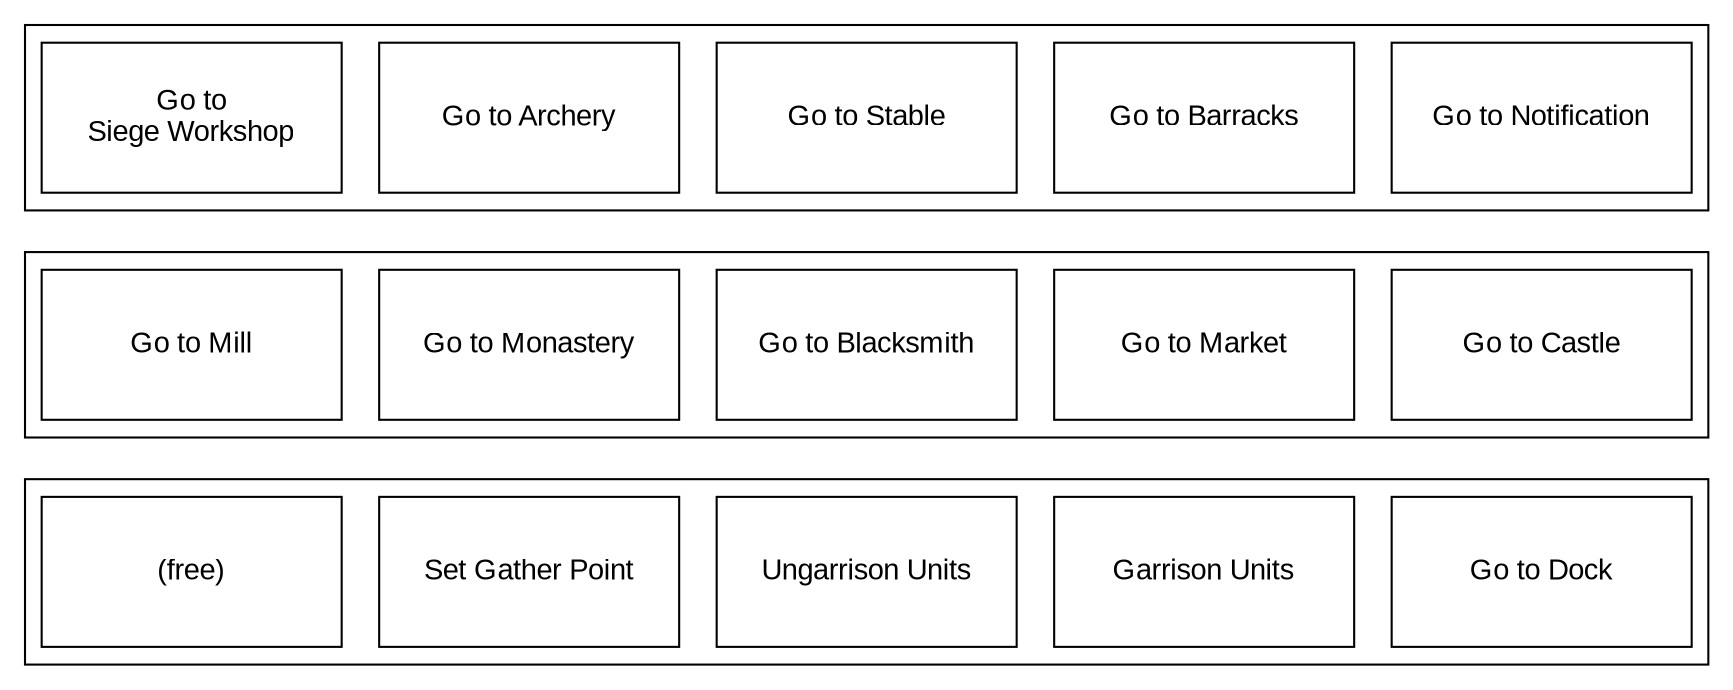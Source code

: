 digraph D {
    node [pin=true, width=2, height=1, shape=record, fixedsize=true, autosize=false, fontname="Arial"];
    subgraph cluster_0 {
      e [label="Go to Notification"];
      d [label="Go to Barracks"];
      c [label="Go to Stable"];
      b [label="Go to Archery"];
      a [label="Go to\nSiege Workshop"];
    }
    subgraph cluster_1 {
      j [label="Go to Castle"];
      i [label="Go to Market"];
      h [label="Go to Blacksmith"];
      g [label="Go to Monastery"];
      f [label="Go to Mill"];
    }

    subgraph cluster_2 {
      k [label="Go to Dock"];
      l [label="Garrison Units"];
      m [label="Ungarrison Units"];
      n [label="Set Gather Point"];
      o [label="(free)"];
    }
  a -> f [style=invis];
  j -> k [style=invis];
}

